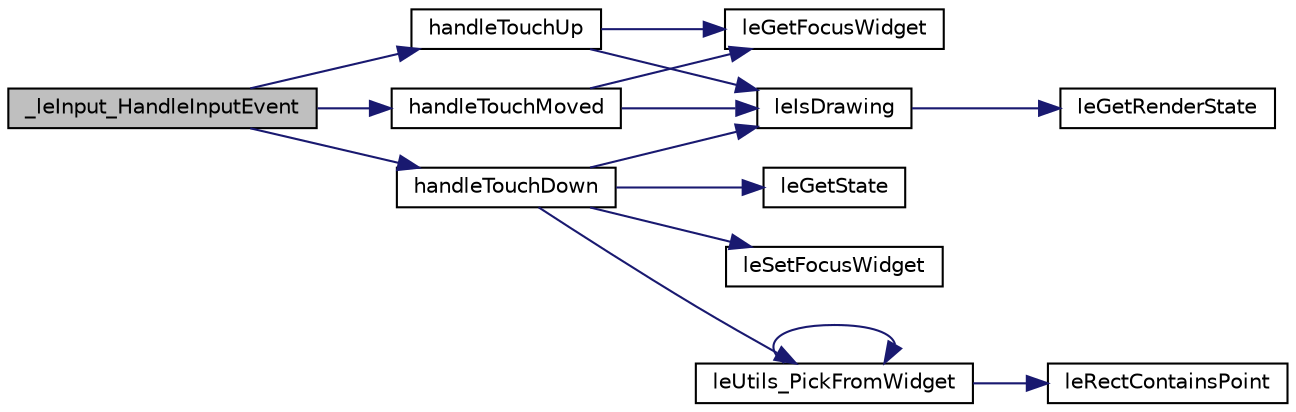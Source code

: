 digraph "_leInput_HandleInputEvent"
{
 // LATEX_PDF_SIZE
  edge [fontname="Helvetica",fontsize="10",labelfontname="Helvetica",labelfontsize="10"];
  node [fontname="Helvetica",fontsize="10",shape=record];
  rankdir="LR";
  Node1 [label="_leInput_HandleInputEvent",height=0.2,width=0.4,color="black", fillcolor="grey75", style="filled", fontcolor="black",tooltip=" "];
  Node1 -> Node2 [color="midnightblue",fontsize="10",style="solid",fontname="Helvetica"];
  Node2 [label="handleTouchDown",height=0.2,width=0.4,color="black", fillcolor="white", style="filled",URL="$legato__input_8c.html#a4e988a14e073c149954cd553ef2038e5",tooltip=" "];
  Node2 -> Node3 [color="midnightblue",fontsize="10",style="solid",fontname="Helvetica"];
  Node3 [label="leGetState",height=0.2,width=0.4,color="black", fillcolor="white", style="filled",URL="$legato__state_8c.html#a9db6b16767c48cea14f348e30a6390bc",tooltip=" "];
  Node2 -> Node4 [color="midnightblue",fontsize="10",style="solid",fontname="Helvetica"];
  Node4 [label="leIsDrawing",height=0.2,width=0.4,color="black", fillcolor="white", style="filled",URL="$legato__state_8c.html#ae0d14705fe901d6c81535c34a9e2d1b0",tooltip=" "];
  Node4 -> Node5 [color="midnightblue",fontsize="10",style="solid",fontname="Helvetica"];
  Node5 [label="leGetRenderState",height=0.2,width=0.4,color="black", fillcolor="white", style="filled",URL="$legato__renderer_8c.html#acf4d7d2f8cb00624604cdb1f8807a166",tooltip=" "];
  Node2 -> Node6 [color="midnightblue",fontsize="10",style="solid",fontname="Helvetica"];
  Node6 [label="leSetFocusWidget",height=0.2,width=0.4,color="black", fillcolor="white", style="filled",URL="$legato__state_8c.html#acea130d1af885ccdd7d61eef6e1a1712",tooltip=" "];
  Node2 -> Node7 [color="midnightblue",fontsize="10",style="solid",fontname="Helvetica"];
  Node7 [label="leUtils_PickFromWidget",height=0.2,width=0.4,color="black", fillcolor="white", style="filled",URL="$legato__utils_8c.html#a964e38388cb750f212ed6a31fc78150b",tooltip=" "];
  Node7 -> Node8 [color="midnightblue",fontsize="10",style="solid",fontname="Helvetica"];
  Node8 [label="leRectContainsPoint",height=0.2,width=0.4,color="black", fillcolor="white", style="filled",URL="$legato__rect_8c.html#af3d4b3e3b867d2a34f75985366000b97",tooltip=" "];
  Node7 -> Node7 [color="midnightblue",fontsize="10",style="solid",fontname="Helvetica"];
  Node1 -> Node9 [color="midnightblue",fontsize="10",style="solid",fontname="Helvetica"];
  Node9 [label="handleTouchMoved",height=0.2,width=0.4,color="black", fillcolor="white", style="filled",URL="$legato__input_8c.html#a41df3c64af235e194441e238b5a2b010",tooltip=" "];
  Node9 -> Node10 [color="midnightblue",fontsize="10",style="solid",fontname="Helvetica"];
  Node10 [label="leGetFocusWidget",height=0.2,width=0.4,color="black", fillcolor="white", style="filled",URL="$legato__state_8c.html#af1a713840621fa409cf8d12281f3eb1e",tooltip=" "];
  Node9 -> Node4 [color="midnightblue",fontsize="10",style="solid",fontname="Helvetica"];
  Node1 -> Node11 [color="midnightblue",fontsize="10",style="solid",fontname="Helvetica"];
  Node11 [label="handleTouchUp",height=0.2,width=0.4,color="black", fillcolor="white", style="filled",URL="$legato__input_8c.html#a797edd82370400c7436a760f9a419663",tooltip=" "];
  Node11 -> Node10 [color="midnightblue",fontsize="10",style="solid",fontname="Helvetica"];
  Node11 -> Node4 [color="midnightblue",fontsize="10",style="solid",fontname="Helvetica"];
}
